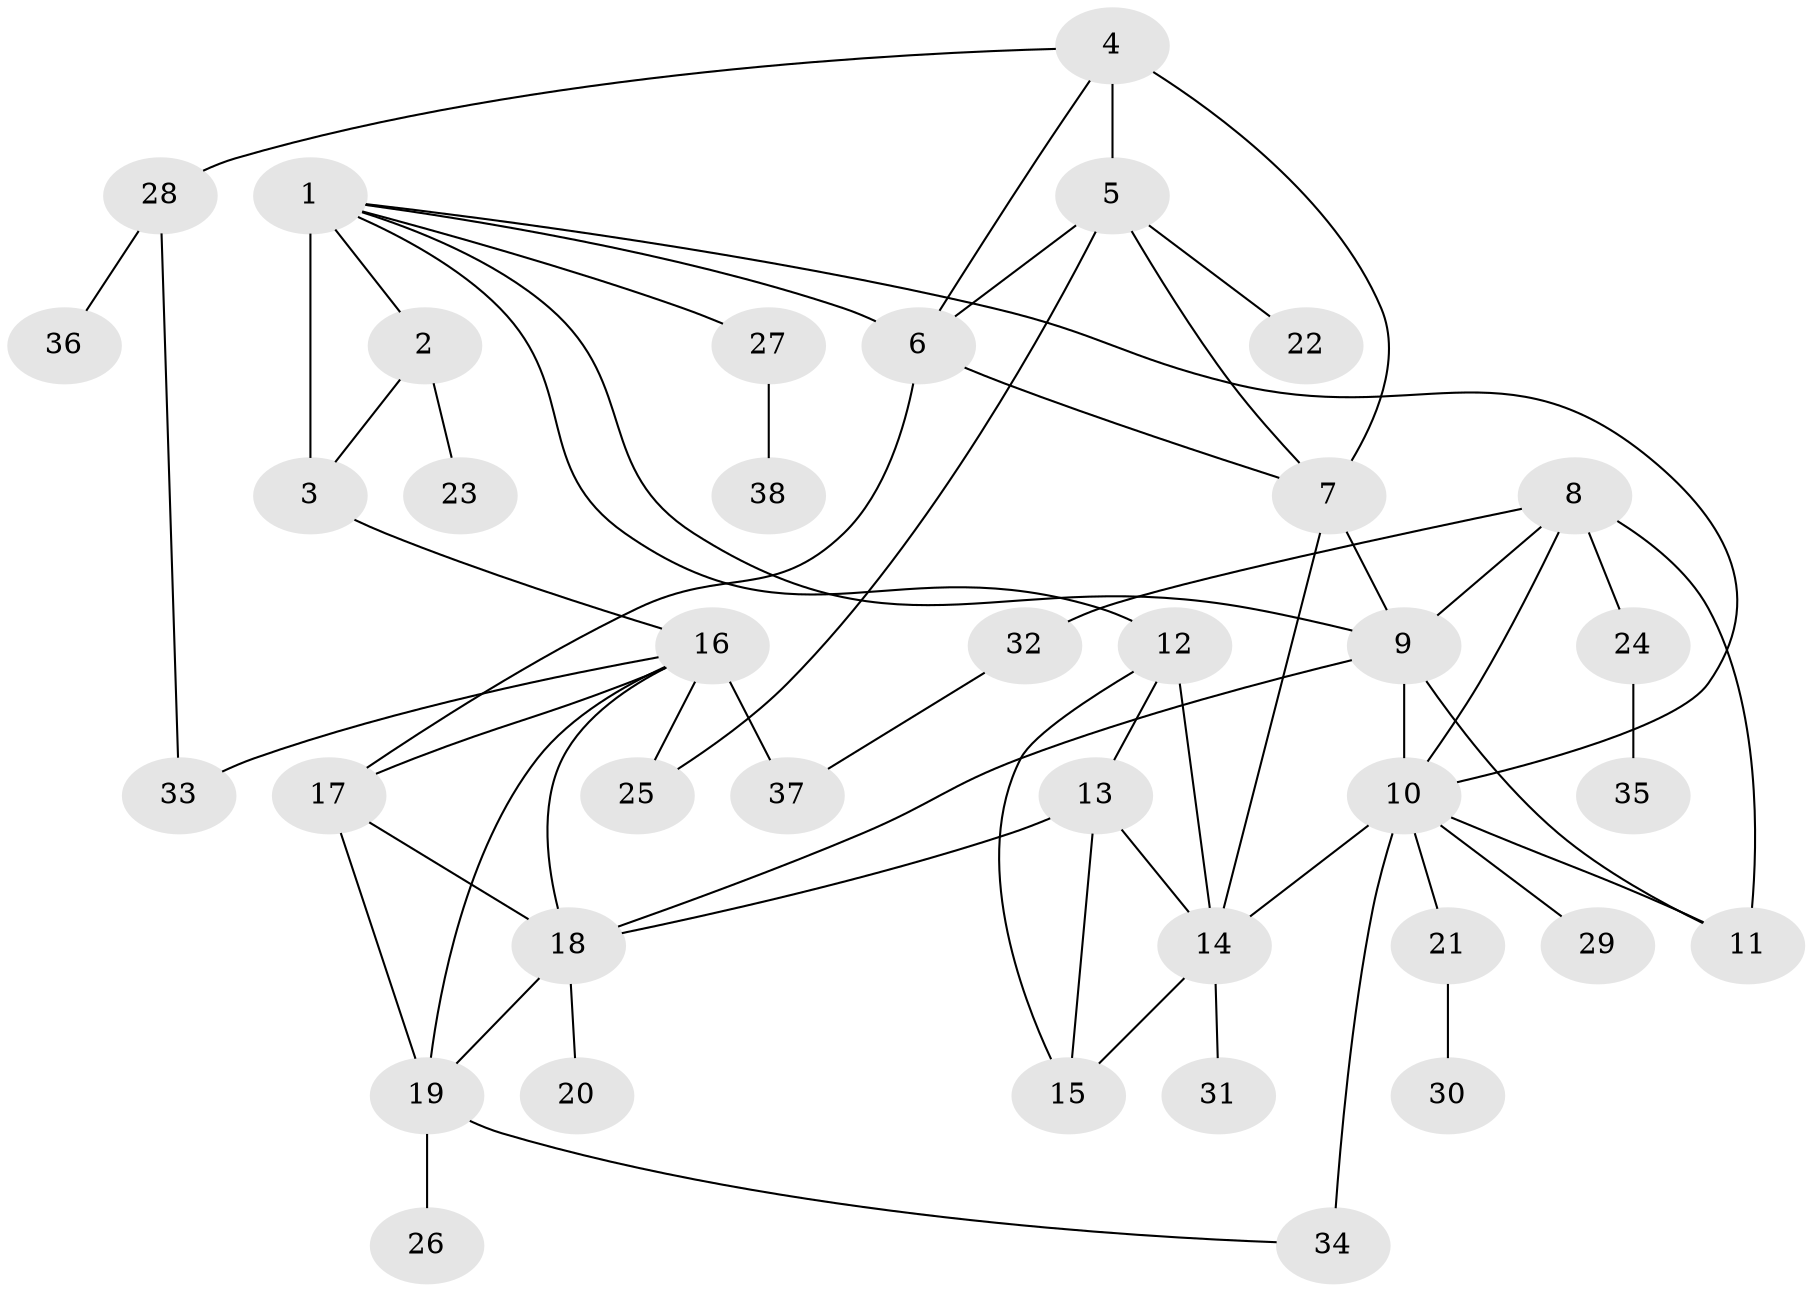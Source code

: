 // original degree distribution, {4: 0.05434782608695652, 6: 0.05434782608695652, 5: 0.03260869565217391, 13: 0.010869565217391304, 8: 0.010869565217391304, 7: 0.05434782608695652, 10: 0.021739130434782608, 1: 0.5543478260869565, 2: 0.16304347826086957, 3: 0.043478260869565216}
// Generated by graph-tools (version 1.1) at 2025/52/03/04/25 22:52:27]
// undirected, 38 vertices, 61 edges
graph export_dot {
  node [color=gray90,style=filled];
  1;
  2;
  3;
  4;
  5;
  6;
  7;
  8;
  9;
  10;
  11;
  12;
  13;
  14;
  15;
  16;
  17;
  18;
  19;
  20;
  21;
  22;
  23;
  24;
  25;
  26;
  27;
  28;
  29;
  30;
  31;
  32;
  33;
  34;
  35;
  36;
  37;
  38;
  1 -- 2 [weight=2.0];
  1 -- 3 [weight=10.0];
  1 -- 6 [weight=1.0];
  1 -- 9 [weight=1.0];
  1 -- 10 [weight=1.0];
  1 -- 12 [weight=1.0];
  1 -- 27 [weight=1.0];
  2 -- 3 [weight=1.0];
  2 -- 23 [weight=1.0];
  3 -- 16 [weight=1.0];
  4 -- 5 [weight=4.0];
  4 -- 6 [weight=1.0];
  4 -- 7 [weight=1.0];
  4 -- 28 [weight=1.0];
  5 -- 6 [weight=1.0];
  5 -- 7 [weight=1.0];
  5 -- 22 [weight=1.0];
  5 -- 25 [weight=1.0];
  6 -- 7 [weight=1.0];
  6 -- 17 [weight=1.0];
  7 -- 9 [weight=2.0];
  7 -- 14 [weight=1.0];
  8 -- 9 [weight=1.0];
  8 -- 10 [weight=1.0];
  8 -- 11 [weight=1.0];
  8 -- 24 [weight=2.0];
  8 -- 32 [weight=1.0];
  9 -- 10 [weight=1.0];
  9 -- 11 [weight=1.0];
  9 -- 18 [weight=1.0];
  10 -- 11 [weight=1.0];
  10 -- 14 [weight=1.0];
  10 -- 21 [weight=1.0];
  10 -- 29 [weight=1.0];
  10 -- 34 [weight=2.0];
  12 -- 13 [weight=1.0];
  12 -- 14 [weight=1.0];
  12 -- 15 [weight=1.0];
  13 -- 14 [weight=1.0];
  13 -- 15 [weight=4.0];
  13 -- 18 [weight=1.0];
  14 -- 15 [weight=1.0];
  14 -- 31 [weight=1.0];
  16 -- 17 [weight=1.0];
  16 -- 18 [weight=1.0];
  16 -- 19 [weight=1.0];
  16 -- 25 [weight=1.0];
  16 -- 33 [weight=1.0];
  16 -- 37 [weight=3.0];
  17 -- 18 [weight=1.0];
  17 -- 19 [weight=2.0];
  18 -- 19 [weight=1.0];
  18 -- 20 [weight=1.0];
  19 -- 26 [weight=1.0];
  19 -- 34 [weight=1.0];
  21 -- 30 [weight=1.0];
  24 -- 35 [weight=1.0];
  27 -- 38 [weight=1.0];
  28 -- 33 [weight=1.0];
  28 -- 36 [weight=1.0];
  32 -- 37 [weight=1.0];
}
